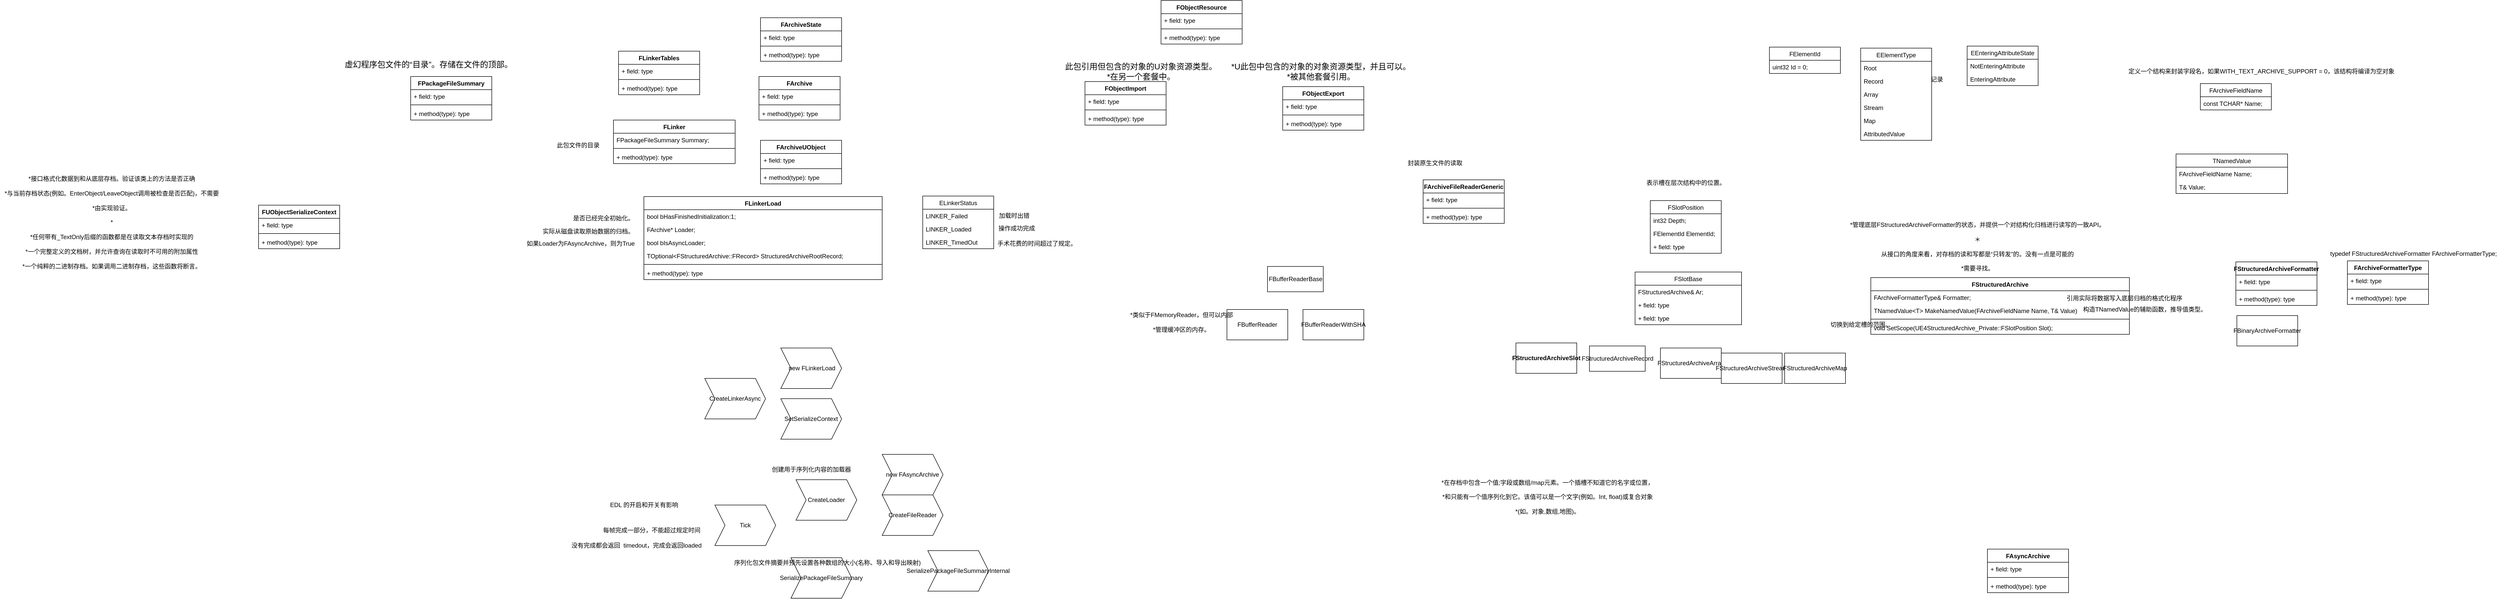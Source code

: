 <mxfile>
    <diagram id="5Rzo52HtfpNdLo6PEEZ0" name="第 1 页">
        <mxGraphModel dx="2080" dy="817" grid="1" gridSize="10" guides="1" tooltips="1" connect="1" arrows="1" fold="1" page="1" pageScale="1" pageWidth="827" pageHeight="1169" math="0" shadow="0">
            <root>
                <mxCell id="lT-WJmCvZGzixhSHDwki-0"/>
                <mxCell id="lT-WJmCvZGzixhSHDwki-1" parent="lT-WJmCvZGzixhSHDwki-0"/>
                <mxCell id="JbTs0OWZMiUBEUDtPIBe-4" value="FArchiveState" style="swimlane;fontStyle=1;align=center;verticalAlign=top;childLayout=stackLayout;horizontal=1;startSize=26;horizontalStack=0;resizeParent=1;resizeParentMax=0;resizeLast=0;collapsible=1;marginBottom=0;" parent="lT-WJmCvZGzixhSHDwki-1" vertex="1">
                    <mxGeometry x="830" y="194" width="160" height="86" as="geometry"/>
                </mxCell>
                <mxCell id="JbTs0OWZMiUBEUDtPIBe-5" value="+ field: type" style="text;strokeColor=none;fillColor=none;align=left;verticalAlign=top;spacingLeft=4;spacingRight=4;overflow=hidden;rotatable=0;points=[[0,0.5],[1,0.5]];portConstraint=eastwest;" parent="JbTs0OWZMiUBEUDtPIBe-4" vertex="1">
                    <mxGeometry y="26" width="160" height="26" as="geometry"/>
                </mxCell>
                <mxCell id="JbTs0OWZMiUBEUDtPIBe-6" value="" style="line;strokeWidth=1;fillColor=none;align=left;verticalAlign=middle;spacingTop=-1;spacingLeft=3;spacingRight=3;rotatable=0;labelPosition=right;points=[];portConstraint=eastwest;" parent="JbTs0OWZMiUBEUDtPIBe-4" vertex="1">
                    <mxGeometry y="52" width="160" height="8" as="geometry"/>
                </mxCell>
                <mxCell id="JbTs0OWZMiUBEUDtPIBe-7" value="+ method(type): type" style="text;strokeColor=none;fillColor=none;align=left;verticalAlign=top;spacingLeft=4;spacingRight=4;overflow=hidden;rotatable=0;points=[[0,0.5],[1,0.5]];portConstraint=eastwest;" parent="JbTs0OWZMiUBEUDtPIBe-4" vertex="1">
                    <mxGeometry y="60" width="160" height="26" as="geometry"/>
                </mxCell>
                <mxCell id="JbTs0OWZMiUBEUDtPIBe-8" value="FLinkerTables" style="swimlane;fontStyle=1;align=center;verticalAlign=top;childLayout=stackLayout;horizontal=1;startSize=26;horizontalStack=0;resizeParent=1;resizeParentMax=0;resizeLast=0;collapsible=1;marginBottom=0;" parent="lT-WJmCvZGzixhSHDwki-1" vertex="1">
                    <mxGeometry x="550" y="260" width="160" height="86" as="geometry"/>
                </mxCell>
                <mxCell id="JbTs0OWZMiUBEUDtPIBe-9" value="+ field: type" style="text;strokeColor=none;fillColor=none;align=left;verticalAlign=top;spacingLeft=4;spacingRight=4;overflow=hidden;rotatable=0;points=[[0,0.5],[1,0.5]];portConstraint=eastwest;" parent="JbTs0OWZMiUBEUDtPIBe-8" vertex="1">
                    <mxGeometry y="26" width="160" height="26" as="geometry"/>
                </mxCell>
                <mxCell id="JbTs0OWZMiUBEUDtPIBe-10" value="" style="line;strokeWidth=1;fillColor=none;align=left;verticalAlign=middle;spacingTop=-1;spacingLeft=3;spacingRight=3;rotatable=0;labelPosition=right;points=[];portConstraint=eastwest;" parent="JbTs0OWZMiUBEUDtPIBe-8" vertex="1">
                    <mxGeometry y="52" width="160" height="8" as="geometry"/>
                </mxCell>
                <mxCell id="JbTs0OWZMiUBEUDtPIBe-11" value="+ method(type): type" style="text;strokeColor=none;fillColor=none;align=left;verticalAlign=top;spacingLeft=4;spacingRight=4;overflow=hidden;rotatable=0;points=[[0,0.5],[1,0.5]];portConstraint=eastwest;" parent="JbTs0OWZMiUBEUDtPIBe-8" vertex="1">
                    <mxGeometry y="60" width="160" height="26" as="geometry"/>
                </mxCell>
                <mxCell id="JbTs0OWZMiUBEUDtPIBe-12" value="FLinker" style="swimlane;fontStyle=1;align=center;verticalAlign=top;childLayout=stackLayout;horizontal=1;startSize=26;horizontalStack=0;resizeParent=1;resizeParentMax=0;resizeLast=0;collapsible=1;marginBottom=0;" parent="lT-WJmCvZGzixhSHDwki-1" vertex="1">
                    <mxGeometry x="540" y="396" width="240" height="86" as="geometry"/>
                </mxCell>
                <mxCell id="JbTs0OWZMiUBEUDtPIBe-13" value="FPackageFileSummary&#9;&#9;Summary;" style="text;strokeColor=none;fillColor=none;align=left;verticalAlign=top;spacingLeft=4;spacingRight=4;overflow=hidden;rotatable=0;points=[[0,0.5],[1,0.5]];portConstraint=eastwest;" parent="JbTs0OWZMiUBEUDtPIBe-12" vertex="1">
                    <mxGeometry y="26" width="240" height="26" as="geometry"/>
                </mxCell>
                <mxCell id="JbTs0OWZMiUBEUDtPIBe-14" value="" style="line;strokeWidth=1;fillColor=none;align=left;verticalAlign=middle;spacingTop=-1;spacingLeft=3;spacingRight=3;rotatable=0;labelPosition=right;points=[];portConstraint=eastwest;" parent="JbTs0OWZMiUBEUDtPIBe-12" vertex="1">
                    <mxGeometry y="52" width="240" height="8" as="geometry"/>
                </mxCell>
                <mxCell id="JbTs0OWZMiUBEUDtPIBe-15" value="+ method(type): type" style="text;strokeColor=none;fillColor=none;align=left;verticalAlign=top;spacingLeft=4;spacingRight=4;overflow=hidden;rotatable=0;points=[[0,0.5],[1,0.5]];portConstraint=eastwest;" parent="JbTs0OWZMiUBEUDtPIBe-12" vertex="1">
                    <mxGeometry y="60" width="240" height="26" as="geometry"/>
                </mxCell>
                <mxCell id="JbTs0OWZMiUBEUDtPIBe-16" value="FPackageFileSummary" style="swimlane;fontStyle=1;align=center;verticalAlign=top;childLayout=stackLayout;horizontal=1;startSize=26;horizontalStack=0;resizeParent=1;resizeParentMax=0;resizeLast=0;collapsible=1;marginBottom=0;" parent="lT-WJmCvZGzixhSHDwki-1" vertex="1">
                    <mxGeometry x="140" y="310" width="160" height="86" as="geometry"/>
                </mxCell>
                <mxCell id="JbTs0OWZMiUBEUDtPIBe-17" value="+ field: type" style="text;strokeColor=none;fillColor=none;align=left;verticalAlign=top;spacingLeft=4;spacingRight=4;overflow=hidden;rotatable=0;points=[[0,0.5],[1,0.5]];portConstraint=eastwest;" parent="JbTs0OWZMiUBEUDtPIBe-16" vertex="1">
                    <mxGeometry y="26" width="160" height="26" as="geometry"/>
                </mxCell>
                <mxCell id="JbTs0OWZMiUBEUDtPIBe-18" value="" style="line;strokeWidth=1;fillColor=none;align=left;verticalAlign=middle;spacingTop=-1;spacingLeft=3;spacingRight=3;rotatable=0;labelPosition=right;points=[];portConstraint=eastwest;" parent="JbTs0OWZMiUBEUDtPIBe-16" vertex="1">
                    <mxGeometry y="52" width="160" height="8" as="geometry"/>
                </mxCell>
                <mxCell id="JbTs0OWZMiUBEUDtPIBe-19" value="+ method(type): type" style="text;strokeColor=none;fillColor=none;align=left;verticalAlign=top;spacingLeft=4;spacingRight=4;overflow=hidden;rotatable=0;points=[[0,0.5],[1,0.5]];portConstraint=eastwest;" parent="JbTs0OWZMiUBEUDtPIBe-16" vertex="1">
                    <mxGeometry y="60" width="160" height="26" as="geometry"/>
                </mxCell>
                <mxCell id="JbTs0OWZMiUBEUDtPIBe-20" value="&lt;span class=&quot;text-dst&quot; style=&quot;margin: 0px ; padding: 0px ; border: 0px ; outline: 0px ; font-size: 16px ; vertical-align: baseline ; background: rgb(255 , 255 , 255) ; color: rgb(0 , 0 , 0) ; font-family: , &amp;#34;microsoft yahei&amp;#34; , &amp;#34;\\5fae软雅黑&amp;#34; , sans-serif&quot;&gt;虚幻程序包文件的“目录”。&lt;/span&gt;&lt;span class=&quot;text-dst&quot; style=&quot;margin: 0px ; padding: 0px ; border: 0px ; outline: 0px ; font-size: 16px ; vertical-align: baseline ; background: rgb(255 , 255 , 255) ; color: rgb(0 , 0 , 0) ; font-family: , &amp;#34;microsoft yahei&amp;#34; , &amp;#34;\\5fae软雅黑&amp;#34; , sans-serif&quot;&gt;存储在文件的顶部。&lt;/span&gt;" style="text;html=1;align=center;verticalAlign=middle;resizable=0;points=[];autosize=1;strokeColor=none;fillColor=none;" parent="lT-WJmCvZGzixhSHDwki-1" vertex="1">
                    <mxGeometry y="276" width="350" height="20" as="geometry"/>
                </mxCell>
                <mxCell id="JbTs0OWZMiUBEUDtPIBe-21" value="FObjectImport" style="swimlane;fontStyle=1;align=center;verticalAlign=top;childLayout=stackLayout;horizontal=1;startSize=26;horizontalStack=0;resizeParent=1;resizeParentMax=0;resizeLast=0;collapsible=1;marginBottom=0;" parent="lT-WJmCvZGzixhSHDwki-1" vertex="1">
                    <mxGeometry x="1470" y="320" width="160" height="86" as="geometry"/>
                </mxCell>
                <mxCell id="JbTs0OWZMiUBEUDtPIBe-22" value="+ field: type" style="text;strokeColor=none;fillColor=none;align=left;verticalAlign=top;spacingLeft=4;spacingRight=4;overflow=hidden;rotatable=0;points=[[0,0.5],[1,0.5]];portConstraint=eastwest;" parent="JbTs0OWZMiUBEUDtPIBe-21" vertex="1">
                    <mxGeometry y="26" width="160" height="26" as="geometry"/>
                </mxCell>
                <mxCell id="JbTs0OWZMiUBEUDtPIBe-23" value="" style="line;strokeWidth=1;fillColor=none;align=left;verticalAlign=middle;spacingTop=-1;spacingLeft=3;spacingRight=3;rotatable=0;labelPosition=right;points=[];portConstraint=eastwest;" parent="JbTs0OWZMiUBEUDtPIBe-21" vertex="1">
                    <mxGeometry y="52" width="160" height="8" as="geometry"/>
                </mxCell>
                <mxCell id="JbTs0OWZMiUBEUDtPIBe-24" value="+ method(type): type" style="text;strokeColor=none;fillColor=none;align=left;verticalAlign=top;spacingLeft=4;spacingRight=4;overflow=hidden;rotatable=0;points=[[0,0.5],[1,0.5]];portConstraint=eastwest;" parent="JbTs0OWZMiUBEUDtPIBe-21" vertex="1">
                    <mxGeometry y="60" width="160" height="26" as="geometry"/>
                </mxCell>
                <mxCell id="JbTs0OWZMiUBEUDtPIBe-25" value="FObjectResource" style="swimlane;fontStyle=1;align=center;verticalAlign=top;childLayout=stackLayout;horizontal=1;startSize=26;horizontalStack=0;resizeParent=1;resizeParentMax=0;resizeLast=0;collapsible=1;marginBottom=0;" parent="lT-WJmCvZGzixhSHDwki-1" vertex="1">
                    <mxGeometry x="1620" y="160" width="160" height="86" as="geometry"/>
                </mxCell>
                <mxCell id="JbTs0OWZMiUBEUDtPIBe-26" value="+ field: type" style="text;strokeColor=none;fillColor=none;align=left;verticalAlign=top;spacingLeft=4;spacingRight=4;overflow=hidden;rotatable=0;points=[[0,0.5],[1,0.5]];portConstraint=eastwest;" parent="JbTs0OWZMiUBEUDtPIBe-25" vertex="1">
                    <mxGeometry y="26" width="160" height="26" as="geometry"/>
                </mxCell>
                <mxCell id="JbTs0OWZMiUBEUDtPIBe-27" value="" style="line;strokeWidth=1;fillColor=none;align=left;verticalAlign=middle;spacingTop=-1;spacingLeft=3;spacingRight=3;rotatable=0;labelPosition=right;points=[];portConstraint=eastwest;" parent="JbTs0OWZMiUBEUDtPIBe-25" vertex="1">
                    <mxGeometry y="52" width="160" height="8" as="geometry"/>
                </mxCell>
                <mxCell id="JbTs0OWZMiUBEUDtPIBe-28" value="+ method(type): type" style="text;strokeColor=none;fillColor=none;align=left;verticalAlign=top;spacingLeft=4;spacingRight=4;overflow=hidden;rotatable=0;points=[[0,0.5],[1,0.5]];portConstraint=eastwest;" parent="JbTs0OWZMiUBEUDtPIBe-25" vertex="1">
                    <mxGeometry y="60" width="160" height="26" as="geometry"/>
                </mxCell>
                <mxCell id="JbTs0OWZMiUBEUDtPIBe-29" value="&lt;span class=&quot;text-dst&quot; style=&quot;margin: 0px ; padding: 0px ; border: 0px ; outline: 0px ; font-size: 16px ; vertical-align: baseline ; background: rgb(255 , 255 , 255) ; color: rgb(0 , 0 , 0) ; font-family: , &amp;#34;microsoft yahei&amp;#34; , &amp;#34;\\5fae软雅黑&amp;#34; , sans-serif&quot;&gt;此包引用但包含的对象的U对象资源类型。&lt;/span&gt;&lt;br style=&quot;color: rgb(0 , 0 , 0) ; font-family: , &amp;#34;microsoft yahei&amp;#34; , &amp;#34;\\5fae软雅黑&amp;#34; , sans-serif ; font-size: 16px ; background-color: rgb(255 , 255 , 255)&quot;&gt;&lt;span class=&quot;text-dst&quot; style=&quot;margin: 0px ; padding: 0px ; border: 0px ; outline: 0px ; font-size: 16px ; vertical-align: baseline ; background: rgb(255 , 255 , 255) ; color: rgb(0 , 0 , 0) ; font-family: , &amp;#34;microsoft yahei&amp;#34; , &amp;#34;\\5fae软雅黑&amp;#34; , sans-serif&quot;&gt;*在另一个套餐中。&lt;/span&gt;" style="text;html=1;align=center;verticalAlign=middle;resizable=0;points=[];autosize=1;strokeColor=none;fillColor=none;" parent="lT-WJmCvZGzixhSHDwki-1" vertex="1">
                    <mxGeometry x="1420" y="280" width="320" height="40" as="geometry"/>
                </mxCell>
                <mxCell id="JbTs0OWZMiUBEUDtPIBe-30" value="FLinkerLoad" style="swimlane;fontStyle=1;align=center;verticalAlign=top;childLayout=stackLayout;horizontal=1;startSize=26;horizontalStack=0;resizeParent=1;resizeParentMax=0;resizeLast=0;collapsible=1;marginBottom=0;" parent="lT-WJmCvZGzixhSHDwki-1" vertex="1">
                    <mxGeometry x="600" y="547" width="470" height="164" as="geometry"/>
                </mxCell>
                <mxCell id="JbTs0OWZMiUBEUDtPIBe-31" value="bool&#9;&#9;&#9;&#9;&#9;bHasFinishedInitialization:1;" style="text;strokeColor=none;fillColor=none;align=left;verticalAlign=top;spacingLeft=4;spacingRight=4;overflow=hidden;rotatable=0;points=[[0,0.5],[1,0.5]];portConstraint=eastwest;" parent="JbTs0OWZMiUBEUDtPIBe-30" vertex="1">
                    <mxGeometry y="26" width="470" height="26" as="geometry"/>
                </mxCell>
                <mxCell id="JbTs0OWZMiUBEUDtPIBe-87" value="FArchive*&#9;&#9;&#9;&#9;Loader;" style="text;strokeColor=none;fillColor=none;align=left;verticalAlign=top;spacingLeft=4;spacingRight=4;overflow=hidden;rotatable=0;points=[[0,0.5],[1,0.5]];portConstraint=eastwest;" parent="JbTs0OWZMiUBEUDtPIBe-30" vertex="1">
                    <mxGeometry y="52" width="470" height="26" as="geometry"/>
                </mxCell>
                <mxCell id="JbTs0OWZMiUBEUDtPIBe-157" value="bool&#9;&#9;&#9;&#9;&#9;bIsAsyncLoader;" style="text;strokeColor=none;fillColor=none;align=left;verticalAlign=top;spacingLeft=4;spacingRight=4;overflow=hidden;rotatable=0;points=[[0,0.5],[1,0.5]];portConstraint=eastwest;" parent="JbTs0OWZMiUBEUDtPIBe-30" vertex="1">
                    <mxGeometry y="78" width="470" height="26" as="geometry"/>
                </mxCell>
                <mxCell id="JbTs0OWZMiUBEUDtPIBe-133" value="TOptional&lt;FStructuredArchive::FRecord&gt; StructuredArchiveRootRecord;" style="text;strokeColor=none;fillColor=none;align=left;verticalAlign=top;spacingLeft=4;spacingRight=4;overflow=hidden;rotatable=0;points=[[0,0.5],[1,0.5]];portConstraint=eastwest;" vertex="1" parent="JbTs0OWZMiUBEUDtPIBe-30">
                    <mxGeometry y="104" width="470" height="26" as="geometry"/>
                </mxCell>
                <mxCell id="JbTs0OWZMiUBEUDtPIBe-32" value="" style="line;strokeWidth=1;fillColor=none;align=left;verticalAlign=middle;spacingTop=-1;spacingLeft=3;spacingRight=3;rotatable=0;labelPosition=right;points=[];portConstraint=eastwest;" parent="JbTs0OWZMiUBEUDtPIBe-30" vertex="1">
                    <mxGeometry y="130" width="470" height="8" as="geometry"/>
                </mxCell>
                <mxCell id="JbTs0OWZMiUBEUDtPIBe-33" value="+ method(type): type" style="text;strokeColor=none;fillColor=none;align=left;verticalAlign=top;spacingLeft=4;spacingRight=4;overflow=hidden;rotatable=0;points=[[0,0.5],[1,0.5]];portConstraint=eastwest;" parent="JbTs0OWZMiUBEUDtPIBe-30" vertex="1">
                    <mxGeometry y="138" width="470" height="26" as="geometry"/>
                </mxCell>
                <mxCell id="JbTs0OWZMiUBEUDtPIBe-34" value="FObjectExport " style="swimlane;fontStyle=1;align=center;verticalAlign=top;childLayout=stackLayout;horizontal=1;startSize=26;horizontalStack=0;resizeParent=1;resizeParentMax=0;resizeLast=0;collapsible=1;marginBottom=0;" parent="lT-WJmCvZGzixhSHDwki-1" vertex="1">
                    <mxGeometry x="1860" y="330" width="160" height="86" as="geometry"/>
                </mxCell>
                <mxCell id="JbTs0OWZMiUBEUDtPIBe-35" value="+ field: type" style="text;strokeColor=none;fillColor=none;align=left;verticalAlign=top;spacingLeft=4;spacingRight=4;overflow=hidden;rotatable=0;points=[[0,0.5],[1,0.5]];portConstraint=eastwest;" parent="JbTs0OWZMiUBEUDtPIBe-34" vertex="1">
                    <mxGeometry y="26" width="160" height="26" as="geometry"/>
                </mxCell>
                <mxCell id="JbTs0OWZMiUBEUDtPIBe-36" value="" style="line;strokeWidth=1;fillColor=none;align=left;verticalAlign=middle;spacingTop=-1;spacingLeft=3;spacingRight=3;rotatable=0;labelPosition=right;points=[];portConstraint=eastwest;" parent="JbTs0OWZMiUBEUDtPIBe-34" vertex="1">
                    <mxGeometry y="52" width="160" height="8" as="geometry"/>
                </mxCell>
                <mxCell id="JbTs0OWZMiUBEUDtPIBe-37" value="+ method(type): type" style="text;strokeColor=none;fillColor=none;align=left;verticalAlign=top;spacingLeft=4;spacingRight=4;overflow=hidden;rotatable=0;points=[[0,0.5],[1,0.5]];portConstraint=eastwest;" parent="JbTs0OWZMiUBEUDtPIBe-34" vertex="1">
                    <mxGeometry y="60" width="160" height="26" as="geometry"/>
                </mxCell>
                <mxCell id="JbTs0OWZMiUBEUDtPIBe-38" value="&lt;span class=&quot;text-dst&quot; style=&quot;margin: 0px ; padding: 0px ; border: 0px ; outline: 0px ; font-size: 16px ; vertical-align: baseline ; background: rgb(255 , 255 , 255) ; color: rgb(0 , 0 , 0) ; font-family: , &amp;#34;microsoft yahei&amp;#34; , &amp;#34;\\5fae软雅黑&amp;#34; , sans-serif&quot;&gt;*U此包中包含的对象的对象资源类型，并且可以。&lt;/span&gt;&lt;br style=&quot;color: rgb(0 , 0 , 0) ; font-family: , &amp;#34;microsoft yahei&amp;#34; , &amp;#34;\\5fae软雅黑&amp;#34; , sans-serif ; font-size: 16px ; background-color: rgb(255 , 255 , 255)&quot;&gt;&lt;span class=&quot;text-dst&quot; style=&quot;margin: 0px ; padding: 0px ; border: 0px ; outline: 0px ; font-size: 16px ; vertical-align: baseline ; background: rgb(255 , 255 , 255) ; color: rgb(0 , 0 , 0) ; font-family: , &amp;#34;microsoft yahei&amp;#34; , &amp;#34;\\5fae软雅黑&amp;#34; , sans-serif&quot;&gt;*被其他套餐引用。&lt;/span&gt;" style="text;html=1;align=center;verticalAlign=middle;resizable=0;points=[];autosize=1;strokeColor=none;fillColor=none;" parent="lT-WJmCvZGzixhSHDwki-1" vertex="1">
                    <mxGeometry x="1750" y="280" width="370" height="40" as="geometry"/>
                </mxCell>
                <mxCell id="JbTs0OWZMiUBEUDtPIBe-39" value="FArchiveUObject" style="swimlane;fontStyle=1;align=center;verticalAlign=top;childLayout=stackLayout;horizontal=1;startSize=26;horizontalStack=0;resizeParent=1;resizeParentMax=0;resizeLast=0;collapsible=1;marginBottom=0;" parent="lT-WJmCvZGzixhSHDwki-1" vertex="1">
                    <mxGeometry x="830" y="436" width="160" height="86" as="geometry"/>
                </mxCell>
                <mxCell id="JbTs0OWZMiUBEUDtPIBe-40" value="+ field: type" style="text;strokeColor=none;fillColor=none;align=left;verticalAlign=top;spacingLeft=4;spacingRight=4;overflow=hidden;rotatable=0;points=[[0,0.5],[1,0.5]];portConstraint=eastwest;" parent="JbTs0OWZMiUBEUDtPIBe-39" vertex="1">
                    <mxGeometry y="26" width="160" height="26" as="geometry"/>
                </mxCell>
                <mxCell id="JbTs0OWZMiUBEUDtPIBe-41" value="" style="line;strokeWidth=1;fillColor=none;align=left;verticalAlign=middle;spacingTop=-1;spacingLeft=3;spacingRight=3;rotatable=0;labelPosition=right;points=[];portConstraint=eastwest;" parent="JbTs0OWZMiUBEUDtPIBe-39" vertex="1">
                    <mxGeometry y="52" width="160" height="8" as="geometry"/>
                </mxCell>
                <mxCell id="JbTs0OWZMiUBEUDtPIBe-42" value="+ method(type): type" style="text;strokeColor=none;fillColor=none;align=left;verticalAlign=top;spacingLeft=4;spacingRight=4;overflow=hidden;rotatable=0;points=[[0,0.5],[1,0.5]];portConstraint=eastwest;" parent="JbTs0OWZMiUBEUDtPIBe-39" vertex="1">
                    <mxGeometry y="60" width="160" height="26" as="geometry"/>
                </mxCell>
                <mxCell id="JbTs0OWZMiUBEUDtPIBe-43" value="FArchive" style="swimlane;fontStyle=1;align=center;verticalAlign=top;childLayout=stackLayout;horizontal=1;startSize=26;horizontalStack=0;resizeParent=1;resizeParentMax=0;resizeLast=0;collapsible=1;marginBottom=0;" parent="lT-WJmCvZGzixhSHDwki-1" vertex="1">
                    <mxGeometry x="827" y="310" width="160" height="86" as="geometry"/>
                </mxCell>
                <mxCell id="JbTs0OWZMiUBEUDtPIBe-44" value="+ field: type" style="text;strokeColor=none;fillColor=none;align=left;verticalAlign=top;spacingLeft=4;spacingRight=4;overflow=hidden;rotatable=0;points=[[0,0.5],[1,0.5]];portConstraint=eastwest;" parent="JbTs0OWZMiUBEUDtPIBe-43" vertex="1">
                    <mxGeometry y="26" width="160" height="26" as="geometry"/>
                </mxCell>
                <mxCell id="JbTs0OWZMiUBEUDtPIBe-45" value="" style="line;strokeWidth=1;fillColor=none;align=left;verticalAlign=middle;spacingTop=-1;spacingLeft=3;spacingRight=3;rotatable=0;labelPosition=right;points=[];portConstraint=eastwest;" parent="JbTs0OWZMiUBEUDtPIBe-43" vertex="1">
                    <mxGeometry y="52" width="160" height="8" as="geometry"/>
                </mxCell>
                <mxCell id="JbTs0OWZMiUBEUDtPIBe-46" value="+ method(type): type" style="text;strokeColor=none;fillColor=none;align=left;verticalAlign=top;spacingLeft=4;spacingRight=4;overflow=hidden;rotatable=0;points=[[0,0.5],[1,0.5]];portConstraint=eastwest;" parent="JbTs0OWZMiUBEUDtPIBe-43" vertex="1">
                    <mxGeometry y="60" width="160" height="26" as="geometry"/>
                </mxCell>
                <mxCell id="JbTs0OWZMiUBEUDtPIBe-47" value="FUObjectSerializeContext" style="swimlane;fontStyle=1;align=center;verticalAlign=top;childLayout=stackLayout;horizontal=1;startSize=26;horizontalStack=0;resizeParent=1;resizeParentMax=0;resizeLast=0;collapsible=1;marginBottom=0;" parent="lT-WJmCvZGzixhSHDwki-1" vertex="1">
                    <mxGeometry x="-160" y="564" width="160" height="86" as="geometry"/>
                </mxCell>
                <mxCell id="JbTs0OWZMiUBEUDtPIBe-48" value="+ field: type" style="text;strokeColor=none;fillColor=none;align=left;verticalAlign=top;spacingLeft=4;spacingRight=4;overflow=hidden;rotatable=0;points=[[0,0.5],[1,0.5]];portConstraint=eastwest;" parent="JbTs0OWZMiUBEUDtPIBe-47" vertex="1">
                    <mxGeometry y="26" width="160" height="26" as="geometry"/>
                </mxCell>
                <mxCell id="JbTs0OWZMiUBEUDtPIBe-49" value="" style="line;strokeWidth=1;fillColor=none;align=left;verticalAlign=middle;spacingTop=-1;spacingLeft=3;spacingRight=3;rotatable=0;labelPosition=right;points=[];portConstraint=eastwest;" parent="JbTs0OWZMiUBEUDtPIBe-47" vertex="1">
                    <mxGeometry y="52" width="160" height="8" as="geometry"/>
                </mxCell>
                <mxCell id="JbTs0OWZMiUBEUDtPIBe-50" value="+ method(type): type" style="text;strokeColor=none;fillColor=none;align=left;verticalAlign=top;spacingLeft=4;spacingRight=4;overflow=hidden;rotatable=0;points=[[0,0.5],[1,0.5]];portConstraint=eastwest;" parent="JbTs0OWZMiUBEUDtPIBe-47" vertex="1">
                    <mxGeometry y="60" width="160" height="26" as="geometry"/>
                </mxCell>
                <mxCell id="JbTs0OWZMiUBEUDtPIBe-51" value="CreateLinkerAsync" style="shape=step;perimeter=stepPerimeter;whiteSpace=wrap;html=1;fixedSize=1;" parent="lT-WJmCvZGzixhSHDwki-1" vertex="1">
                    <mxGeometry x="720" y="906" width="120" height="80" as="geometry"/>
                </mxCell>
                <mxCell id="JbTs0OWZMiUBEUDtPIBe-53" value="SetSerializeContext" style="shape=step;perimeter=stepPerimeter;whiteSpace=wrap;html=1;fixedSize=1;" parent="lT-WJmCvZGzixhSHDwki-1" vertex="1">
                    <mxGeometry x="870" y="946" width="120" height="80" as="geometry"/>
                </mxCell>
                <mxCell id="JbTs0OWZMiUBEUDtPIBe-54" value="&amp;nbsp;new FLinkerLoad" style="shape=step;perimeter=stepPerimeter;whiteSpace=wrap;html=1;fixedSize=1;" parent="lT-WJmCvZGzixhSHDwki-1" vertex="1">
                    <mxGeometry x="870" y="846" width="120" height="80" as="geometry"/>
                </mxCell>
                <mxCell id="JbTs0OWZMiUBEUDtPIBe-56" value="CreateLoader" style="shape=step;perimeter=stepPerimeter;whiteSpace=wrap;html=1;fixedSize=1;" parent="lT-WJmCvZGzixhSHDwki-1" vertex="1">
                    <mxGeometry x="900" y="1106" width="120" height="80" as="geometry"/>
                </mxCell>
                <mxCell id="JbTs0OWZMiUBEUDtPIBe-57" value="Tick" style="shape=step;perimeter=stepPerimeter;whiteSpace=wrap;html=1;fixedSize=1;" parent="lT-WJmCvZGzixhSHDwki-1" vertex="1">
                    <mxGeometry x="740" y="1156" width="120" height="80" as="geometry"/>
                </mxCell>
                <mxCell id="JbTs0OWZMiUBEUDtPIBe-58" value="SerializePackageFileSummary" style="shape=step;perimeter=stepPerimeter;whiteSpace=wrap;html=1;fixedSize=1;" parent="lT-WJmCvZGzixhSHDwki-1" vertex="1">
                    <mxGeometry x="890" y="1260" width="120" height="80" as="geometry"/>
                </mxCell>
                <mxCell id="JbTs0OWZMiUBEUDtPIBe-59" value="&lt;div&gt;&amp;nbsp;&lt;span&gt;序列化包文件摘要并预先设置各种数组的大小(名称、导入和导出映射)&lt;/span&gt;&lt;/div&gt;" style="text;html=1;align=center;verticalAlign=middle;resizable=0;points=[];autosize=1;strokeColor=none;fillColor=none;" parent="lT-WJmCvZGzixhSHDwki-1" vertex="1">
                    <mxGeometry x="765" y="1260" width="390" height="20" as="geometry"/>
                </mxCell>
                <mxCell id="JbTs0OWZMiUBEUDtPIBe-60" value="是否已经完全初始化。" style="text;html=1;align=center;verticalAlign=middle;resizable=0;points=[];autosize=1;strokeColor=none;fillColor=none;" parent="lT-WJmCvZGzixhSHDwki-1" vertex="1">
                    <mxGeometry x="450" y="580" width="140" height="20" as="geometry"/>
                </mxCell>
                <mxCell id="JbTs0OWZMiUBEUDtPIBe-61" value="ELinkerStatus" style="swimlane;fontStyle=0;childLayout=stackLayout;horizontal=1;startSize=26;fillColor=none;horizontalStack=0;resizeParent=1;resizeParentMax=0;resizeLast=0;collapsible=1;marginBottom=0;" parent="lT-WJmCvZGzixhSHDwki-1" vertex="1">
                    <mxGeometry x="1150" y="546" width="140" height="104" as="geometry"/>
                </mxCell>
                <mxCell id="JbTs0OWZMiUBEUDtPIBe-62" value="LINKER_Failed" style="text;strokeColor=none;fillColor=none;align=left;verticalAlign=top;spacingLeft=4;spacingRight=4;overflow=hidden;rotatable=0;points=[[0,0.5],[1,0.5]];portConstraint=eastwest;" parent="JbTs0OWZMiUBEUDtPIBe-61" vertex="1">
                    <mxGeometry y="26" width="140" height="26" as="geometry"/>
                </mxCell>
                <mxCell id="JbTs0OWZMiUBEUDtPIBe-63" value="LINKER_Loaded" style="text;strokeColor=none;fillColor=none;align=left;verticalAlign=top;spacingLeft=4;spacingRight=4;overflow=hidden;rotatable=0;points=[[0,0.5],[1,0.5]];portConstraint=eastwest;" parent="JbTs0OWZMiUBEUDtPIBe-61" vertex="1">
                    <mxGeometry y="52" width="140" height="26" as="geometry"/>
                </mxCell>
                <mxCell id="JbTs0OWZMiUBEUDtPIBe-64" value="LINKER_TimedOut" style="text;strokeColor=none;fillColor=none;align=left;verticalAlign=top;spacingLeft=4;spacingRight=4;overflow=hidden;rotatable=0;points=[[0,0.5],[1,0.5]];portConstraint=eastwest;" parent="JbTs0OWZMiUBEUDtPIBe-61" vertex="1">
                    <mxGeometry y="78" width="140" height="26" as="geometry"/>
                </mxCell>
                <mxCell id="JbTs0OWZMiUBEUDtPIBe-65" value="加载时出错" style="text;html=1;align=center;verticalAlign=middle;resizable=0;points=[];autosize=1;strokeColor=none;fillColor=none;" parent="lT-WJmCvZGzixhSHDwki-1" vertex="1">
                    <mxGeometry x="1290" y="575" width="80" height="20" as="geometry"/>
                </mxCell>
                <mxCell id="JbTs0OWZMiUBEUDtPIBe-66" value="操作成功完成" style="text;html=1;align=center;verticalAlign=middle;resizable=0;points=[];autosize=1;strokeColor=none;fillColor=none;" parent="lT-WJmCvZGzixhSHDwki-1" vertex="1">
                    <mxGeometry x="1290" y="600" width="90" height="20" as="geometry"/>
                </mxCell>
                <mxCell id="JbTs0OWZMiUBEUDtPIBe-67" value="手术花费的时间超过了规定。" style="text;html=1;align=center;verticalAlign=middle;resizable=0;points=[];autosize=1;strokeColor=none;fillColor=none;" parent="lT-WJmCvZGzixhSHDwki-1" vertex="1">
                    <mxGeometry x="1290" y="630" width="170" height="20" as="geometry"/>
                </mxCell>
                <mxCell id="JbTs0OWZMiUBEUDtPIBe-68" value="每帧完成一部分，不能超过规定时间" style="text;html=1;align=center;verticalAlign=middle;resizable=0;points=[];autosize=1;strokeColor=none;fillColor=none;" parent="lT-WJmCvZGzixhSHDwki-1" vertex="1">
                    <mxGeometry x="510" y="1196" width="210" height="20" as="geometry"/>
                </mxCell>
                <mxCell id="JbTs0OWZMiUBEUDtPIBe-69" value="EDL 的开启和开关有影响" style="text;html=1;align=center;verticalAlign=middle;resizable=0;points=[];autosize=1;strokeColor=none;fillColor=none;" parent="lT-WJmCvZGzixhSHDwki-1" vertex="1">
                    <mxGeometry x="525" y="1146" width="150" height="20" as="geometry"/>
                </mxCell>
                <mxCell id="JbTs0OWZMiUBEUDtPIBe-70" value="没有完成都会返回&amp;nbsp; timedout，完成会返回loaded" style="text;html=1;align=center;verticalAlign=middle;resizable=0;points=[];autosize=1;strokeColor=none;fillColor=none;" parent="lT-WJmCvZGzixhSHDwki-1" vertex="1">
                    <mxGeometry x="450" y="1226" width="270" height="20" as="geometry"/>
                </mxCell>
                <mxCell id="JbTs0OWZMiUBEUDtPIBe-71" value="创建用于序列化内容的加载器" style="text;html=1;align=center;verticalAlign=middle;resizable=0;points=[];autosize=1;strokeColor=none;fillColor=none;" parent="lT-WJmCvZGzixhSHDwki-1" vertex="1">
                    <mxGeometry x="845" y="1076" width="170" height="20" as="geometry"/>
                </mxCell>
                <mxCell id="JbTs0OWZMiUBEUDtPIBe-73" value="FArchiveFormatterType" style="swimlane;fontStyle=1;align=center;verticalAlign=top;childLayout=stackLayout;horizontal=1;startSize=26;horizontalStack=0;resizeParent=1;resizeParentMax=0;resizeLast=0;collapsible=1;marginBottom=0;" parent="lT-WJmCvZGzixhSHDwki-1" vertex="1">
                    <mxGeometry x="3960" y="674" width="160" height="86" as="geometry"/>
                </mxCell>
                <mxCell id="JbTs0OWZMiUBEUDtPIBe-74" value="+ field: type" style="text;strokeColor=none;fillColor=none;align=left;verticalAlign=top;spacingLeft=4;spacingRight=4;overflow=hidden;rotatable=0;points=[[0,0.5],[1,0.5]];portConstraint=eastwest;" parent="JbTs0OWZMiUBEUDtPIBe-73" vertex="1">
                    <mxGeometry y="26" width="160" height="26" as="geometry"/>
                </mxCell>
                <mxCell id="JbTs0OWZMiUBEUDtPIBe-75" value="" style="line;strokeWidth=1;fillColor=none;align=left;verticalAlign=middle;spacingTop=-1;spacingLeft=3;spacingRight=3;rotatable=0;labelPosition=right;points=[];portConstraint=eastwest;" parent="JbTs0OWZMiUBEUDtPIBe-73" vertex="1">
                    <mxGeometry y="52" width="160" height="8" as="geometry"/>
                </mxCell>
                <mxCell id="JbTs0OWZMiUBEUDtPIBe-76" value="+ method(type): type" style="text;strokeColor=none;fillColor=none;align=left;verticalAlign=top;spacingLeft=4;spacingRight=4;overflow=hidden;rotatable=0;points=[[0,0.5],[1,0.5]];portConstraint=eastwest;" parent="JbTs0OWZMiUBEUDtPIBe-73" vertex="1">
                    <mxGeometry y="60" width="160" height="26" as="geometry"/>
                </mxCell>
                <mxCell id="JbTs0OWZMiUBEUDtPIBe-77" value="typedef FStructuredArchiveFormatter FArchiveFormatterType;" style="text;html=1;align=center;verticalAlign=middle;resizable=0;points=[];autosize=1;strokeColor=none;fillColor=none;" parent="lT-WJmCvZGzixhSHDwki-1" vertex="1">
                    <mxGeometry x="3920" y="650" width="340" height="20" as="geometry"/>
                </mxCell>
                <mxCell id="JbTs0OWZMiUBEUDtPIBe-78" value="FStructuredArchiveFormatter" style="swimlane;fontStyle=1;align=center;verticalAlign=top;childLayout=stackLayout;horizontal=1;startSize=26;horizontalStack=0;resizeParent=1;resizeParentMax=0;resizeLast=0;collapsible=1;marginBottom=0;" parent="lT-WJmCvZGzixhSHDwki-1" vertex="1">
                    <mxGeometry x="3740" y="676" width="160" height="86" as="geometry"/>
                </mxCell>
                <mxCell id="JbTs0OWZMiUBEUDtPIBe-79" value="+ field: type" style="text;strokeColor=none;fillColor=none;align=left;verticalAlign=top;spacingLeft=4;spacingRight=4;overflow=hidden;rotatable=0;points=[[0,0.5],[1,0.5]];portConstraint=eastwest;" parent="JbTs0OWZMiUBEUDtPIBe-78" vertex="1">
                    <mxGeometry y="26" width="160" height="26" as="geometry"/>
                </mxCell>
                <mxCell id="JbTs0OWZMiUBEUDtPIBe-80" value="" style="line;strokeWidth=1;fillColor=none;align=left;verticalAlign=middle;spacingTop=-1;spacingLeft=3;spacingRight=3;rotatable=0;labelPosition=right;points=[];portConstraint=eastwest;" parent="JbTs0OWZMiUBEUDtPIBe-78" vertex="1">
                    <mxGeometry y="52" width="160" height="8" as="geometry"/>
                </mxCell>
                <mxCell id="JbTs0OWZMiUBEUDtPIBe-81" value="+ method(type): type" style="text;strokeColor=none;fillColor=none;align=left;verticalAlign=top;spacingLeft=4;spacingRight=4;overflow=hidden;rotatable=0;points=[[0,0.5],[1,0.5]];portConstraint=eastwest;" parent="JbTs0OWZMiUBEUDtPIBe-78" vertex="1">
                    <mxGeometry y="60" width="160" height="26" as="geometry"/>
                </mxCell>
                <mxCell id="JbTs0OWZMiUBEUDtPIBe-82" value="&lt;div&gt;*接口格式化数据到和从底层存档。验证该类上的方法是否正确&lt;/div&gt;&lt;div&gt;&lt;br&gt;&lt;/div&gt;&lt;div&gt;*与当前存档状态(例如。EnterObject/LeaveObject调用被检查是否匹配)，不需要&lt;/div&gt;&lt;div&gt;&lt;br&gt;&lt;/div&gt;&lt;div&gt;*由实现验证。&lt;/div&gt;&lt;div&gt;&lt;br&gt;&lt;/div&gt;&lt;div&gt;*&lt;/div&gt;&lt;div&gt;&lt;br&gt;&lt;/div&gt;&lt;div&gt;*任何带有_TextOnly后缀的函数都是在读取文本存档时实现的&lt;/div&gt;&lt;div&gt;&lt;br&gt;&lt;/div&gt;&lt;div&gt;*一个完整定义的文档树，并允许查询在读取时不可用的附加属性&lt;/div&gt;&lt;div&gt;&lt;br&gt;&lt;/div&gt;&lt;div&gt;*一个纯粹的二进制存档。如果调用二进制存档，这些函数将断言。&lt;/div&gt;" style="text;html=1;align=center;verticalAlign=middle;resizable=0;points=[];autosize=1;strokeColor=none;fillColor=none;" parent="lT-WJmCvZGzixhSHDwki-1" vertex="1">
                    <mxGeometry x="-670" y="503" width="440" height="190" as="geometry"/>
                </mxCell>
                <mxCell id="JbTs0OWZMiUBEUDtPIBe-88" value="实际从磁盘读取原始数据的归档。" style="text;html=1;align=center;verticalAlign=middle;resizable=0;points=[];autosize=1;strokeColor=none;fillColor=none;" parent="lT-WJmCvZGzixhSHDwki-1" vertex="1">
                    <mxGeometry x="390" y="606" width="200" height="20" as="geometry"/>
                </mxCell>
                <mxCell id="JbTs0OWZMiUBEUDtPIBe-89" value="new FAsyncArchive" style="shape=step;perimeter=stepPerimeter;whiteSpace=wrap;html=1;fixedSize=1;" parent="lT-WJmCvZGzixhSHDwki-1" vertex="1">
                    <mxGeometry x="1070" y="1056" width="120" height="80" as="geometry"/>
                </mxCell>
                <mxCell id="JbTs0OWZMiUBEUDtPIBe-90" value="CreateFileReader" style="shape=step;perimeter=stepPerimeter;whiteSpace=wrap;html=1;fixedSize=1;" parent="lT-WJmCvZGzixhSHDwki-1" vertex="1">
                    <mxGeometry x="1070" y="1136" width="120" height="80" as="geometry"/>
                </mxCell>
                <mxCell id="JbTs0OWZMiUBEUDtPIBe-91" value="FArchiveFileReaderGeneric" style="swimlane;fontStyle=1;align=center;verticalAlign=top;childLayout=stackLayout;horizontal=1;startSize=26;horizontalStack=0;resizeParent=1;resizeParentMax=0;resizeLast=0;collapsible=1;marginBottom=0;" parent="lT-WJmCvZGzixhSHDwki-1" vertex="1">
                    <mxGeometry x="2137" y="514" width="160" height="86" as="geometry"/>
                </mxCell>
                <mxCell id="JbTs0OWZMiUBEUDtPIBe-92" value="+ field: type" style="text;strokeColor=none;fillColor=none;align=left;verticalAlign=top;spacingLeft=4;spacingRight=4;overflow=hidden;rotatable=0;points=[[0,0.5],[1,0.5]];portConstraint=eastwest;" parent="JbTs0OWZMiUBEUDtPIBe-91" vertex="1">
                    <mxGeometry y="26" width="160" height="26" as="geometry"/>
                </mxCell>
                <mxCell id="JbTs0OWZMiUBEUDtPIBe-93" value="" style="line;strokeWidth=1;fillColor=none;align=left;verticalAlign=middle;spacingTop=-1;spacingLeft=3;spacingRight=3;rotatable=0;labelPosition=right;points=[];portConstraint=eastwest;" parent="JbTs0OWZMiUBEUDtPIBe-91" vertex="1">
                    <mxGeometry y="52" width="160" height="8" as="geometry"/>
                </mxCell>
                <mxCell id="JbTs0OWZMiUBEUDtPIBe-94" value="+ method(type): type" style="text;strokeColor=none;fillColor=none;align=left;verticalAlign=top;spacingLeft=4;spacingRight=4;overflow=hidden;rotatable=0;points=[[0,0.5],[1,0.5]];portConstraint=eastwest;" parent="JbTs0OWZMiUBEUDtPIBe-91" vertex="1">
                    <mxGeometry y="60" width="160" height="26" as="geometry"/>
                </mxCell>
                <mxCell id="JbTs0OWZMiUBEUDtPIBe-96" value="封装原生文件的读取" style="text;html=1;align=center;verticalAlign=middle;resizable=0;points=[];autosize=1;strokeColor=none;fillColor=none;" parent="lT-WJmCvZGzixhSHDwki-1" vertex="1">
                    <mxGeometry x="2100" y="471" width="120" height="20" as="geometry"/>
                </mxCell>
                <mxCell id="JbTs0OWZMiUBEUDtPIBe-97" value="FBufferReaderBase" style="html=1;" parent="lT-WJmCvZGzixhSHDwki-1" vertex="1">
                    <mxGeometry x="1830" y="685" width="110" height="50" as="geometry"/>
                </mxCell>
                <mxCell id="JbTs0OWZMiUBEUDtPIBe-98" value="FBufferReaderWithSHA" style="whiteSpace=wrap;html=1;" parent="lT-WJmCvZGzixhSHDwki-1" vertex="1">
                    <mxGeometry x="1900" y="770" width="120" height="60" as="geometry"/>
                </mxCell>
                <mxCell id="JbTs0OWZMiUBEUDtPIBe-99" value="FBufferReader" style="whiteSpace=wrap;html=1;" parent="lT-WJmCvZGzixhSHDwki-1" vertex="1">
                    <mxGeometry x="1750" y="770" width="120" height="60" as="geometry"/>
                </mxCell>
                <mxCell id="JbTs0OWZMiUBEUDtPIBe-101" value="&lt;div&gt;*管理底层FStructuredArchiveFormatter的状态，并提供一个对结构化归档进行读写的一致API。&lt;/div&gt;&lt;div&gt;&lt;br&gt;&lt;/div&gt;&lt;div&gt;＊&lt;/div&gt;&lt;div&gt;&lt;br&gt;&lt;/div&gt;&lt;div&gt;从接口的角度来看，对存档的读和写都是“只转发”的。没有一点是可能的&lt;/div&gt;&lt;div&gt;&lt;br&gt;&lt;/div&gt;&lt;div&gt;*需要寻找。&lt;/div&gt;" style="text;html=1;align=center;verticalAlign=middle;resizable=0;points=[];autosize=1;strokeColor=none;fillColor=none;" parent="lT-WJmCvZGzixhSHDwki-1" vertex="1">
                    <mxGeometry x="2970" y="596" width="520" height="100" as="geometry"/>
                </mxCell>
                <mxCell id="JbTs0OWZMiUBEUDtPIBe-103" value="表示槽在层次结构中的位置。" style="text;html=1;align=center;verticalAlign=middle;resizable=0;points=[];autosize=1;strokeColor=none;fillColor=none;" parent="lT-WJmCvZGzixhSHDwki-1" vertex="1">
                    <mxGeometry x="2570" y="510" width="170" height="20" as="geometry"/>
                </mxCell>
                <mxCell id="JbTs0OWZMiUBEUDtPIBe-104" value="FSlotPosition" style="swimlane;fontStyle=0;childLayout=stackLayout;horizontal=1;startSize=26;fillColor=none;horizontalStack=0;resizeParent=1;resizeParentMax=0;resizeLast=0;collapsible=1;marginBottom=0;" parent="lT-WJmCvZGzixhSHDwki-1" vertex="1">
                    <mxGeometry x="2585" y="555" width="140" height="104" as="geometry"/>
                </mxCell>
                <mxCell id="JbTs0OWZMiUBEUDtPIBe-105" value="int32 Depth;" style="text;strokeColor=none;fillColor=none;align=left;verticalAlign=top;spacingLeft=4;spacingRight=4;overflow=hidden;rotatable=0;points=[[0,0.5],[1,0.5]];portConstraint=eastwest;" parent="JbTs0OWZMiUBEUDtPIBe-104" vertex="1">
                    <mxGeometry y="26" width="140" height="26" as="geometry"/>
                </mxCell>
                <mxCell id="JbTs0OWZMiUBEUDtPIBe-106" value="FElementId ElementId;" style="text;strokeColor=none;fillColor=none;align=left;verticalAlign=top;spacingLeft=4;spacingRight=4;overflow=hidden;rotatable=0;points=[[0,0.5],[1,0.5]];portConstraint=eastwest;" parent="JbTs0OWZMiUBEUDtPIBe-104" vertex="1">
                    <mxGeometry y="52" width="140" height="26" as="geometry"/>
                </mxCell>
                <mxCell id="JbTs0OWZMiUBEUDtPIBe-107" value="+ field: type" style="text;strokeColor=none;fillColor=none;align=left;verticalAlign=top;spacingLeft=4;spacingRight=4;overflow=hidden;rotatable=0;points=[[0,0.5],[1,0.5]];portConstraint=eastwest;" parent="JbTs0OWZMiUBEUDtPIBe-104" vertex="1">
                    <mxGeometry y="78" width="140" height="26" as="geometry"/>
                </mxCell>
                <mxCell id="JbTs0OWZMiUBEUDtPIBe-112" value="FElementId" style="swimlane;fontStyle=0;childLayout=stackLayout;horizontal=1;startSize=26;fillColor=none;horizontalStack=0;resizeParent=1;resizeParentMax=0;resizeLast=0;collapsible=1;marginBottom=0;" parent="lT-WJmCvZGzixhSHDwki-1" vertex="1">
                    <mxGeometry x="2820" y="252" width="140" height="52" as="geometry"/>
                </mxCell>
                <mxCell id="JbTs0OWZMiUBEUDtPIBe-113" value="uint32 Id = 0;" style="text;strokeColor=none;fillColor=none;align=left;verticalAlign=top;spacingLeft=4;spacingRight=4;overflow=hidden;rotatable=0;points=[[0,0.5],[1,0.5]];portConstraint=eastwest;" parent="JbTs0OWZMiUBEUDtPIBe-112" vertex="1">
                    <mxGeometry y="26" width="140" height="26" as="geometry"/>
                </mxCell>
                <mxCell id="JbTs0OWZMiUBEUDtPIBe-116" value="FSlotBase" style="swimlane;fontStyle=0;childLayout=stackLayout;horizontal=1;startSize=26;fillColor=none;horizontalStack=0;resizeParent=1;resizeParentMax=0;resizeLast=0;collapsible=1;marginBottom=0;" parent="lT-WJmCvZGzixhSHDwki-1" vertex="1">
                    <mxGeometry x="2555" y="696" width="210" height="104" as="geometry"/>
                </mxCell>
                <mxCell id="JbTs0OWZMiUBEUDtPIBe-117" value="FStructuredArchive&amp; Ar;" style="text;strokeColor=none;fillColor=none;align=left;verticalAlign=top;spacingLeft=4;spacingRight=4;overflow=hidden;rotatable=0;points=[[0,0.5],[1,0.5]];portConstraint=eastwest;" parent="JbTs0OWZMiUBEUDtPIBe-116" vertex="1">
                    <mxGeometry y="26" width="210" height="26" as="geometry"/>
                </mxCell>
                <mxCell id="JbTs0OWZMiUBEUDtPIBe-118" value="+ field: type" style="text;strokeColor=none;fillColor=none;align=left;verticalAlign=top;spacingLeft=4;spacingRight=4;overflow=hidden;rotatable=0;points=[[0,0.5],[1,0.5]];portConstraint=eastwest;" parent="JbTs0OWZMiUBEUDtPIBe-116" vertex="1">
                    <mxGeometry y="52" width="210" height="26" as="geometry"/>
                </mxCell>
                <mxCell id="JbTs0OWZMiUBEUDtPIBe-119" value="+ field: type" style="text;strokeColor=none;fillColor=none;align=left;verticalAlign=top;spacingLeft=4;spacingRight=4;overflow=hidden;rotatable=0;points=[[0,0.5],[1,0.5]];portConstraint=eastwest;" parent="JbTs0OWZMiUBEUDtPIBe-116" vertex="1">
                    <mxGeometry y="78" width="210" height="26" as="geometry"/>
                </mxCell>
                <mxCell id="JbTs0OWZMiUBEUDtPIBe-120" value="EElementType" style="swimlane;fontStyle=0;childLayout=stackLayout;horizontal=1;startSize=26;fillColor=none;horizontalStack=0;resizeParent=1;resizeParentMax=0;resizeLast=0;collapsible=1;marginBottom=0;" parent="lT-WJmCvZGzixhSHDwki-1" vertex="1">
                    <mxGeometry x="3000" y="254" width="140" height="182" as="geometry"/>
                </mxCell>
                <mxCell id="JbTs0OWZMiUBEUDtPIBe-121" value="Root" style="text;strokeColor=none;fillColor=none;align=left;verticalAlign=top;spacingLeft=4;spacingRight=4;overflow=hidden;rotatable=0;points=[[0,0.5],[1,0.5]];portConstraint=eastwest;" parent="JbTs0OWZMiUBEUDtPIBe-120" vertex="1">
                    <mxGeometry y="26" width="140" height="26" as="geometry"/>
                </mxCell>
                <mxCell id="JbTs0OWZMiUBEUDtPIBe-124" value="Record" style="text;strokeColor=none;fillColor=none;align=left;verticalAlign=top;spacingLeft=4;spacingRight=4;overflow=hidden;rotatable=0;points=[[0,0.5],[1,0.5]];portConstraint=eastwest;" parent="JbTs0OWZMiUBEUDtPIBe-120" vertex="1">
                    <mxGeometry y="52" width="140" height="26" as="geometry"/>
                </mxCell>
                <mxCell id="JbTs0OWZMiUBEUDtPIBe-126" value="Array" style="text;strokeColor=none;fillColor=none;align=left;verticalAlign=top;spacingLeft=4;spacingRight=4;overflow=hidden;rotatable=0;points=[[0,0.5],[1,0.5]];portConstraint=eastwest;" parent="JbTs0OWZMiUBEUDtPIBe-120" vertex="1">
                    <mxGeometry y="78" width="140" height="26" as="geometry"/>
                </mxCell>
                <mxCell id="JbTs0OWZMiUBEUDtPIBe-125" value="Stream" style="text;strokeColor=none;fillColor=none;align=left;verticalAlign=top;spacingLeft=4;spacingRight=4;overflow=hidden;rotatable=0;points=[[0,0.5],[1,0.5]];portConstraint=eastwest;" parent="JbTs0OWZMiUBEUDtPIBe-120" vertex="1">
                    <mxGeometry y="104" width="140" height="26" as="geometry"/>
                </mxCell>
                <mxCell id="JbTs0OWZMiUBEUDtPIBe-122" value="Map" style="text;strokeColor=none;fillColor=none;align=left;verticalAlign=top;spacingLeft=4;spacingRight=4;overflow=hidden;rotatable=0;points=[[0,0.5],[1,0.5]];portConstraint=eastwest;" parent="JbTs0OWZMiUBEUDtPIBe-120" vertex="1">
                    <mxGeometry y="130" width="140" height="26" as="geometry"/>
                </mxCell>
                <mxCell id="JbTs0OWZMiUBEUDtPIBe-123" value="AttributedValue" style="text;strokeColor=none;fillColor=none;align=left;verticalAlign=top;spacingLeft=4;spacingRight=4;overflow=hidden;rotatable=0;points=[[0,0.5],[1,0.5]];portConstraint=eastwest;" parent="JbTs0OWZMiUBEUDtPIBe-120" vertex="1">
                    <mxGeometry y="156" width="140" height="26" as="geometry"/>
                </mxCell>
                <mxCell id="JbTs0OWZMiUBEUDtPIBe-128" value="EEnteringAttributeState" style="swimlane;fontStyle=0;childLayout=stackLayout;horizontal=1;startSize=26;fillColor=none;horizontalStack=0;resizeParent=1;resizeParentMax=0;resizeLast=0;collapsible=1;marginBottom=0;" parent="lT-WJmCvZGzixhSHDwki-1" vertex="1">
                    <mxGeometry x="3210" y="250" width="140" height="78" as="geometry"/>
                </mxCell>
                <mxCell id="JbTs0OWZMiUBEUDtPIBe-129" value="NotEnteringAttribute" style="text;strokeColor=none;fillColor=none;align=left;verticalAlign=top;spacingLeft=4;spacingRight=4;overflow=hidden;rotatable=0;points=[[0,0.5],[1,0.5]];portConstraint=eastwest;" parent="JbTs0OWZMiUBEUDtPIBe-128" vertex="1">
                    <mxGeometry y="26" width="140" height="26" as="geometry"/>
                </mxCell>
                <mxCell id="JbTs0OWZMiUBEUDtPIBe-130" value="EnteringAttribute" style="text;strokeColor=none;fillColor=none;align=left;verticalAlign=top;spacingLeft=4;spacingRight=4;overflow=hidden;rotatable=0;points=[[0,0.5],[1,0.5]];portConstraint=eastwest;" parent="JbTs0OWZMiUBEUDtPIBe-128" vertex="1">
                    <mxGeometry y="52" width="140" height="26" as="geometry"/>
                </mxCell>
                <mxCell id="JbTs0OWZMiUBEUDtPIBe-136" value="&lt;div&gt;*在存档中包含一个值;字段或数组/map元素。一个插槽不知道它的名字或位置，&lt;/div&gt;&lt;div&gt;&lt;br&gt;&lt;/div&gt;&lt;div&gt;*和只能有一个值序列化到它。该值可以是一个文字(例如。Int, float)或复合对象&lt;/div&gt;&lt;div&gt;&lt;br&gt;&lt;/div&gt;&lt;div&gt;*(如。对象,数组,地图)。&lt;/div&gt;" style="text;html=1;align=center;verticalAlign=middle;resizable=0;points=[];autosize=1;strokeColor=none;fillColor=none;" parent="lT-WJmCvZGzixhSHDwki-1" vertex="1">
                    <mxGeometry x="2167" y="1100" width="430" height="80" as="geometry"/>
                </mxCell>
                <mxCell id="JbTs0OWZMiUBEUDtPIBe-127" value="记录" style="text;html=1;align=center;verticalAlign=middle;resizable=0;points=[];autosize=1;strokeColor=none;fillColor=none;" parent="lT-WJmCvZGzixhSHDwki-1" vertex="1">
                    <mxGeometry x="3080" y="306" width="140" height="20" as="geometry"/>
                </mxCell>
                <mxCell id="JbTs0OWZMiUBEUDtPIBe-137" value="FStructuredArchive" style="swimlane;fontStyle=1;align=center;verticalAlign=top;childLayout=stackLayout;horizontal=1;startSize=26;horizontalStack=0;resizeParent=1;resizeParentMax=0;resizeLast=0;collapsible=1;marginBottom=0;" parent="lT-WJmCvZGzixhSHDwki-1" vertex="1">
                    <mxGeometry x="3020" y="707" width="510" height="112" as="geometry"/>
                </mxCell>
                <mxCell id="JbTs0OWZMiUBEUDtPIBe-138" value="FArchiveFormatterType&amp; Formatter;" style="text;strokeColor=none;fillColor=none;align=left;verticalAlign=top;spacingLeft=4;spacingRight=4;overflow=hidden;rotatable=0;points=[[0,0.5],[1,0.5]];portConstraint=eastwest;" parent="JbTs0OWZMiUBEUDtPIBe-137" vertex="1">
                    <mxGeometry y="26" width="510" height="26" as="geometry"/>
                </mxCell>
                <mxCell id="JbTs0OWZMiUBEUDtPIBe-52" value="TNamedValue&lt;T&gt; MakeNamedValue(FArchiveFieldName Name, T&amp; Value)" style="text;strokeColor=none;fillColor=none;align=left;verticalAlign=top;spacingLeft=4;spacingRight=4;overflow=hidden;rotatable=0;points=[[0,0.5],[1,0.5]];portConstraint=eastwest;" vertex="1" parent="JbTs0OWZMiUBEUDtPIBe-137">
                    <mxGeometry y="52" width="510" height="26" as="geometry"/>
                </mxCell>
                <mxCell id="JbTs0OWZMiUBEUDtPIBe-139" value="" style="line;strokeWidth=1;fillColor=none;align=left;verticalAlign=middle;spacingTop=-1;spacingLeft=3;spacingRight=3;rotatable=0;labelPosition=right;points=[];portConstraint=eastwest;" parent="JbTs0OWZMiUBEUDtPIBe-137" vertex="1">
                    <mxGeometry y="78" width="510" height="8" as="geometry"/>
                </mxCell>
                <mxCell id="JbTs0OWZMiUBEUDtPIBe-140" value="void SetScope(UE4StructuredArchive_Private::FSlotPosition Slot);" style="text;strokeColor=none;fillColor=none;align=left;verticalAlign=top;spacingLeft=4;spacingRight=4;overflow=hidden;rotatable=0;points=[[0,0.5],[1,0.5]];portConstraint=eastwest;" parent="JbTs0OWZMiUBEUDtPIBe-137" vertex="1">
                    <mxGeometry y="86" width="510" height="26" as="geometry"/>
                </mxCell>
                <mxCell id="JbTs0OWZMiUBEUDtPIBe-141" value="FStructuredArchiveRecord" style="html=1;" parent="lT-WJmCvZGzixhSHDwki-1" vertex="1">
                    <mxGeometry x="2465" y="842" width="110" height="50" as="geometry"/>
                </mxCell>
                <mxCell id="JbTs0OWZMiUBEUDtPIBe-142" value="FStructuredArchiveArray" style="whiteSpace=wrap;html=1;" parent="lT-WJmCvZGzixhSHDwki-1" vertex="1">
                    <mxGeometry x="2605" y="846" width="120" height="60" as="geometry"/>
                </mxCell>
                <mxCell id="JbTs0OWZMiUBEUDtPIBe-143" value="FStructuredArchiveStream" style="whiteSpace=wrap;html=1;" parent="lT-WJmCvZGzixhSHDwki-1" vertex="1">
                    <mxGeometry x="2725" y="856" width="120" height="60" as="geometry"/>
                </mxCell>
                <mxCell id="JbTs0OWZMiUBEUDtPIBe-144" value="FStructuredArchiveMap" style="whiteSpace=wrap;html=1;" parent="lT-WJmCvZGzixhSHDwki-1" vertex="1">
                    <mxGeometry x="2850" y="856" width="120" height="60" as="geometry"/>
                </mxCell>
                <mxCell id="JbTs0OWZMiUBEUDtPIBe-145" value="&lt;span style=&quot;font-weight: 700&quot;&gt;FStructuredArchiveSlot&lt;/span&gt;" style="whiteSpace=wrap;html=1;" parent="lT-WJmCvZGzixhSHDwki-1" vertex="1">
                    <mxGeometry x="2320" y="836" width="120" height="60" as="geometry"/>
                </mxCell>
                <mxCell id="JbTs0OWZMiUBEUDtPIBe-146" value="引用实际将数据写入底层归档的格式化程序" style="text;html=1;align=center;verticalAlign=middle;resizable=0;points=[];autosize=1;strokeColor=none;fillColor=none;" parent="lT-WJmCvZGzixhSHDwki-1" vertex="1">
                    <mxGeometry x="3400" y="738" width="240" height="20" as="geometry"/>
                </mxCell>
                <mxCell id="JbTs0OWZMiUBEUDtPIBe-147" value="FBinaryArchiveFormatter" style="whiteSpace=wrap;html=1;" parent="lT-WJmCvZGzixhSHDwki-1" vertex="1">
                    <mxGeometry x="3742" y="782" width="120" height="60" as="geometry"/>
                </mxCell>
                <mxCell id="JbTs0OWZMiUBEUDtPIBe-149" value="&lt;div&gt;*类似于FMemoryReader，但可以内部&lt;/div&gt;&lt;div&gt;&lt;br&gt;&lt;/div&gt;&lt;div&gt;*管理缓冲区的内存。&lt;/div&gt;" style="text;html=1;align=center;verticalAlign=middle;resizable=0;points=[];autosize=1;strokeColor=none;fillColor=none;" parent="lT-WJmCvZGzixhSHDwki-1" vertex="1">
                    <mxGeometry x="1550" y="770" width="220" height="50" as="geometry"/>
                </mxCell>
                <mxCell id="JbTs0OWZMiUBEUDtPIBe-152" value="FAsyncArchive" style="swimlane;fontStyle=1;align=center;verticalAlign=top;childLayout=stackLayout;horizontal=1;startSize=26;horizontalStack=0;resizeParent=1;resizeParentMax=0;resizeLast=0;collapsible=1;marginBottom=0;" parent="lT-WJmCvZGzixhSHDwki-1" vertex="1">
                    <mxGeometry x="3250" y="1243" width="160" height="86" as="geometry"/>
                </mxCell>
                <mxCell id="JbTs0OWZMiUBEUDtPIBe-153" value="+ field: type" style="text;strokeColor=none;fillColor=none;align=left;verticalAlign=top;spacingLeft=4;spacingRight=4;overflow=hidden;rotatable=0;points=[[0,0.5],[1,0.5]];portConstraint=eastwest;" parent="JbTs0OWZMiUBEUDtPIBe-152" vertex="1">
                    <mxGeometry y="26" width="160" height="26" as="geometry"/>
                </mxCell>
                <mxCell id="JbTs0OWZMiUBEUDtPIBe-154" value="" style="line;strokeWidth=1;fillColor=none;align=left;verticalAlign=middle;spacingTop=-1;spacingLeft=3;spacingRight=3;rotatable=0;labelPosition=right;points=[];portConstraint=eastwest;" parent="JbTs0OWZMiUBEUDtPIBe-152" vertex="1">
                    <mxGeometry y="52" width="160" height="8" as="geometry"/>
                </mxCell>
                <mxCell id="JbTs0OWZMiUBEUDtPIBe-155" value="+ method(type): type" style="text;strokeColor=none;fillColor=none;align=left;verticalAlign=top;spacingLeft=4;spacingRight=4;overflow=hidden;rotatable=0;points=[[0,0.5],[1,0.5]];portConstraint=eastwest;" parent="JbTs0OWZMiUBEUDtPIBe-152" vertex="1">
                    <mxGeometry y="60" width="160" height="26" as="geometry"/>
                </mxCell>
                <mxCell id="JbTs0OWZMiUBEUDtPIBe-156" value="如果Loader为FAsyncArchive，则为True" style="text;html=1;align=center;verticalAlign=middle;resizable=0;points=[];autosize=1;strokeColor=none;fillColor=none;" parent="lT-WJmCvZGzixhSHDwki-1" vertex="1">
                    <mxGeometry x="360" y="630" width="230" height="20" as="geometry"/>
                </mxCell>
                <mxCell id="JbTs0OWZMiUBEUDtPIBe-159" value="SerializePackageFileSummaryInternal" style="shape=step;perimeter=stepPerimeter;whiteSpace=wrap;html=1;fixedSize=1;" parent="lT-WJmCvZGzixhSHDwki-1" vertex="1">
                    <mxGeometry x="1160" y="1246" width="120" height="80" as="geometry"/>
                </mxCell>
                <mxCell id="JbTs0OWZMiUBEUDtPIBe-161" value="此包文件的目录" style="text;html=1;align=center;verticalAlign=middle;resizable=0;points=[];autosize=1;strokeColor=none;fillColor=none;" parent="lT-WJmCvZGzixhSHDwki-1" vertex="1">
                    <mxGeometry x="420" y="436" width="100" height="20" as="geometry"/>
                </mxCell>
                <mxCell id="JbTs0OWZMiUBEUDtPIBe-55" value="构造TNamedValue的辅助函数，推导值类型。" style="text;html=1;align=center;verticalAlign=middle;resizable=0;points=[];autosize=1;strokeColor=none;fillColor=none;" vertex="1" parent="lT-WJmCvZGzixhSHDwki-1">
                    <mxGeometry x="3430" y="760" width="260" height="20" as="geometry"/>
                </mxCell>
                <mxCell id="JbTs0OWZMiUBEUDtPIBe-100" value="TNamedValue" style="swimlane;fontStyle=0;childLayout=stackLayout;horizontal=1;startSize=26;fillColor=none;horizontalStack=0;resizeParent=1;resizeParentMax=0;resizeLast=0;collapsible=1;marginBottom=0;" vertex="1" parent="lT-WJmCvZGzixhSHDwki-1">
                    <mxGeometry x="3622" y="463" width="220" height="78" as="geometry"/>
                </mxCell>
                <mxCell id="JbTs0OWZMiUBEUDtPIBe-102" value="FArchiveFieldName Name;" style="text;strokeColor=none;fillColor=none;align=left;verticalAlign=top;spacingLeft=4;spacingRight=4;overflow=hidden;rotatable=0;points=[[0,0.5],[1,0.5]];portConstraint=eastwest;" vertex="1" parent="JbTs0OWZMiUBEUDtPIBe-100">
                    <mxGeometry y="26" width="220" height="26" as="geometry"/>
                </mxCell>
                <mxCell id="JbTs0OWZMiUBEUDtPIBe-108" value="T&amp; Value;" style="text;strokeColor=none;fillColor=none;align=left;verticalAlign=top;spacingLeft=4;spacingRight=4;overflow=hidden;rotatable=0;points=[[0,0.5],[1,0.5]];portConstraint=eastwest;" vertex="1" parent="JbTs0OWZMiUBEUDtPIBe-100">
                    <mxGeometry y="52" width="220" height="26" as="geometry"/>
                </mxCell>
                <mxCell id="JbTs0OWZMiUBEUDtPIBe-110" value="FArchiveFieldName" style="swimlane;fontStyle=0;childLayout=stackLayout;horizontal=1;startSize=26;fillColor=none;horizontalStack=0;resizeParent=1;resizeParentMax=0;resizeLast=0;collapsible=1;marginBottom=0;" vertex="1" parent="lT-WJmCvZGzixhSHDwki-1">
                    <mxGeometry x="3670" y="324" width="140" height="52" as="geometry"/>
                </mxCell>
                <mxCell id="JbTs0OWZMiUBEUDtPIBe-111" value="const TCHAR* Name;" style="text;strokeColor=none;fillColor=none;align=left;verticalAlign=top;spacingLeft=4;spacingRight=4;overflow=hidden;rotatable=0;points=[[0,0.5],[1,0.5]];portConstraint=eastwest;" vertex="1" parent="JbTs0OWZMiUBEUDtPIBe-110">
                    <mxGeometry y="26" width="140" height="26" as="geometry"/>
                </mxCell>
                <mxCell id="JbTs0OWZMiUBEUDtPIBe-131" value="定义一个结构来封装字段名，如果WITH_TEXT_ARCHIVE_SUPPORT = 0，该结构将编译为空对象" style="text;html=1;align=center;verticalAlign=middle;resizable=0;points=[];autosize=1;strokeColor=none;fillColor=none;" vertex="1" parent="lT-WJmCvZGzixhSHDwki-1">
                    <mxGeometry x="3520" y="290" width="540" height="20" as="geometry"/>
                </mxCell>
                <mxCell id="JbTs0OWZMiUBEUDtPIBe-160" value="切换到给定槽的范围。" style="text;html=1;align=center;verticalAlign=middle;resizable=0;points=[];autosize=1;strokeColor=none;fillColor=none;" vertex="1" parent="lT-WJmCvZGzixhSHDwki-1">
                    <mxGeometry x="2930" y="790" width="140" height="20" as="geometry"/>
                </mxCell>
            </root>
        </mxGraphModel>
    </diagram>
</mxfile>